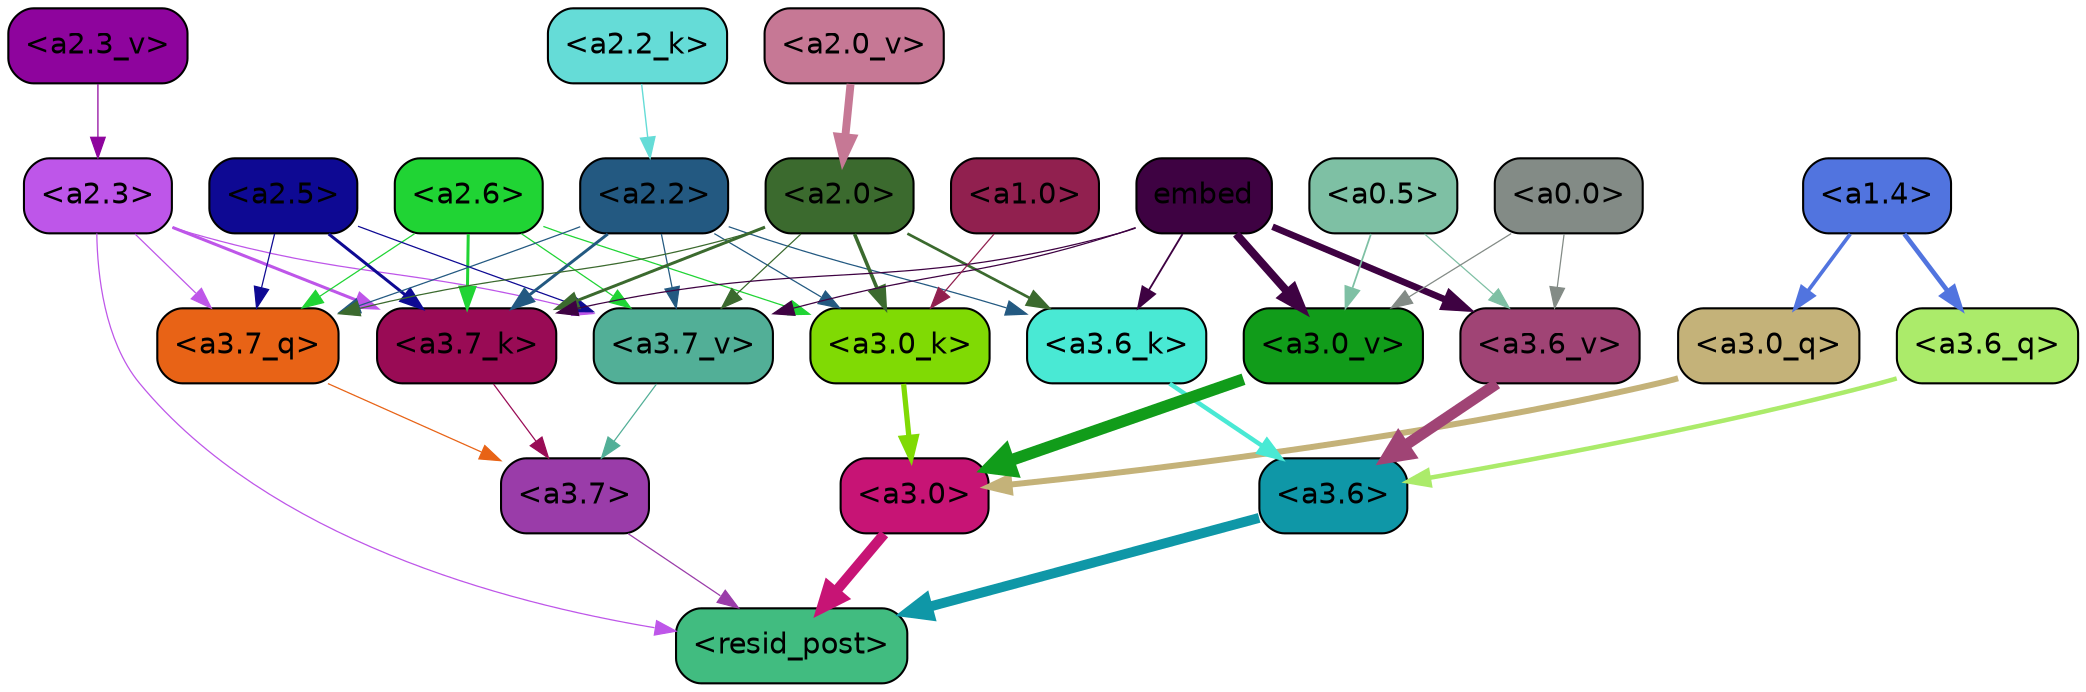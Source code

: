 strict digraph "" {
	graph [bgcolor=transparent,
		layout=dot,
		overlap=false,
		splines=true
	];
	"<a3.7>"	[color=black,
		fillcolor="#9a3ca9",
		fontname=Helvetica,
		shape=box,
		style="filled, rounded"];
	"<resid_post>"	[color=black,
		fillcolor="#41bc80",
		fontname=Helvetica,
		shape=box,
		style="filled, rounded"];
	"<a3.7>" -> "<resid_post>"	[color="#9a3ca9",
		penwidth=0.6];
	"<a3.6>"	[color=black,
		fillcolor="#0f97a7",
		fontname=Helvetica,
		shape=box,
		style="filled, rounded"];
	"<a3.6>" -> "<resid_post>"	[color="#0f97a7",
		penwidth=4.746312499046326];
	"<a3.0>"	[color=black,
		fillcolor="#c71475",
		fontname=Helvetica,
		shape=box,
		style="filled, rounded"];
	"<a3.0>" -> "<resid_post>"	[color="#c71475",
		penwidth=4.896343111991882];
	"<a2.3>"	[color=black,
		fillcolor="#be56e9",
		fontname=Helvetica,
		shape=box,
		style="filled, rounded"];
	"<a2.3>" -> "<resid_post>"	[color="#be56e9",
		penwidth=0.6];
	"<a3.7_q>"	[color=black,
		fillcolor="#e86316",
		fontname=Helvetica,
		shape=box,
		style="filled, rounded"];
	"<a2.3>" -> "<a3.7_q>"	[color="#be56e9",
		penwidth=0.6];
	"<a3.7_k>"	[color=black,
		fillcolor="#990b55",
		fontname=Helvetica,
		shape=box,
		style="filled, rounded"];
	"<a2.3>" -> "<a3.7_k>"	[color="#be56e9",
		penwidth=1.467104621231556];
	"<a3.7_v>"	[color=black,
		fillcolor="#52af97",
		fontname=Helvetica,
		shape=box,
		style="filled, rounded"];
	"<a2.3>" -> "<a3.7_v>"	[color="#be56e9",
		penwidth=0.6];
	"<a3.7_q>" -> "<a3.7>"	[color="#e86316",
		penwidth=0.6];
	"<a3.6_q>"	[color=black,
		fillcolor="#abeb6a",
		fontname=Helvetica,
		shape=box,
		style="filled, rounded"];
	"<a3.6_q>" -> "<a3.6>"	[color="#abeb6a",
		penwidth=2.160832464694977];
	"<a3.0_q>"	[color=black,
		fillcolor="#c4b279",
		fontname=Helvetica,
		shape=box,
		style="filled, rounded"];
	"<a3.0_q>" -> "<a3.0>"	[color="#c4b279",
		penwidth=2.870753765106201];
	"<a3.7_k>" -> "<a3.7>"	[color="#990b55",
		penwidth=0.6];
	"<a3.6_k>"	[color=black,
		fillcolor="#49e9d4",
		fontname=Helvetica,
		shape=box,
		style="filled, rounded"];
	"<a3.6_k>" -> "<a3.6>"	[color="#49e9d4",
		penwidth=2.13908451795578];
	"<a3.0_k>"	[color=black,
		fillcolor="#80da04",
		fontname=Helvetica,
		shape=box,
		style="filled, rounded"];
	"<a3.0_k>" -> "<a3.0>"	[color="#80da04",
		penwidth=2.520303964614868];
	"<a3.7_v>" -> "<a3.7>"	[color="#52af97",
		penwidth=0.6];
	"<a3.6_v>"	[color=black,
		fillcolor="#a04475",
		fontname=Helvetica,
		shape=box,
		style="filled, rounded"];
	"<a3.6_v>" -> "<a3.6>"	[color="#a04475",
		penwidth=5.297133803367615];
	"<a3.0_v>"	[color=black,
		fillcolor="#119c1a",
		fontname=Helvetica,
		shape=box,
		style="filled, rounded"];
	"<a3.0_v>" -> "<a3.0>"	[color="#119c1a",
		penwidth=5.680712580680847];
	"<a2.6>"	[color=black,
		fillcolor="#20d434",
		fontname=Helvetica,
		shape=box,
		style="filled, rounded"];
	"<a2.6>" -> "<a3.7_q>"	[color="#20d434",
		penwidth=0.6];
	"<a2.6>" -> "<a3.7_k>"	[color="#20d434",
		penwidth=1.4453159049153328];
	"<a2.6>" -> "<a3.0_k>"	[color="#20d434",
		penwidth=0.6];
	"<a2.6>" -> "<a3.7_v>"	[color="#20d434",
		penwidth=0.6];
	"<a2.5>"	[color=black,
		fillcolor="#0e0993",
		fontname=Helvetica,
		shape=box,
		style="filled, rounded"];
	"<a2.5>" -> "<a3.7_q>"	[color="#0e0993",
		penwidth=0.6];
	"<a2.5>" -> "<a3.7_k>"	[color="#0e0993",
		penwidth=1.4526091292500496];
	"<a2.5>" -> "<a3.7_v>"	[color="#0e0993",
		penwidth=0.6];
	"<a2.2>"	[color=black,
		fillcolor="#235981",
		fontname=Helvetica,
		shape=box,
		style="filled, rounded"];
	"<a2.2>" -> "<a3.7_q>"	[color="#235981",
		penwidth=0.6];
	"<a2.2>" -> "<a3.7_k>"	[color="#235981",
		penwidth=1.4310357049107552];
	"<a2.2>" -> "<a3.6_k>"	[color="#235981",
		penwidth=0.6];
	"<a2.2>" -> "<a3.0_k>"	[color="#235981",
		penwidth=0.6];
	"<a2.2>" -> "<a3.7_v>"	[color="#235981",
		penwidth=0.6];
	"<a2.0>"	[color=black,
		fillcolor="#3b6a2e",
		fontname=Helvetica,
		shape=box,
		style="filled, rounded"];
	"<a2.0>" -> "<a3.7_q>"	[color="#3b6a2e",
		penwidth=0.6];
	"<a2.0>" -> "<a3.7_k>"	[color="#3b6a2e",
		penwidth=1.4314699843525887];
	"<a2.0>" -> "<a3.6_k>"	[color="#3b6a2e",
		penwidth=1.2950235605239868];
	"<a2.0>" -> "<a3.0_k>"	[color="#3b6a2e",
		penwidth=1.712992787361145];
	"<a2.0>" -> "<a3.7_v>"	[color="#3b6a2e",
		penwidth=0.6];
	"<a1.4>"	[color=black,
		fillcolor="#5174df",
		fontname=Helvetica,
		shape=box,
		style="filled, rounded"];
	"<a1.4>" -> "<a3.6_q>"	[color="#5174df",
		penwidth=2.242796540260315];
	"<a1.4>" -> "<a3.0_q>"	[color="#5174df",
		penwidth=1.7808996737003326];
	embed	[color=black,
		fillcolor="#3e0242",
		fontname=Helvetica,
		shape=box,
		style="filled, rounded"];
	embed -> "<a3.7_k>"	[color="#3e0242",
		penwidth=0.6];
	embed -> "<a3.6_k>"	[color="#3e0242",
		penwidth=0.891706109046936];
	embed -> "<a3.7_v>"	[color="#3e0242",
		penwidth=0.6];
	embed -> "<a3.6_v>"	[color="#3e0242",
		penwidth=3.1766927242279053];
	embed -> "<a3.0_v>"	[color="#3e0242",
		penwidth=3.9005755856633186];
	"<a1.0>"	[color=black,
		fillcolor="#91204f",
		fontname=Helvetica,
		shape=box,
		style="filled, rounded"];
	"<a1.0>" -> "<a3.0_k>"	[color="#91204f",
		penwidth=0.6];
	"<a0.5>"	[color=black,
		fillcolor="#7ec0a4",
		fontname=Helvetica,
		shape=box,
		style="filled, rounded"];
	"<a0.5>" -> "<a3.6_v>"	[color="#7ec0a4",
		penwidth=0.6];
	"<a0.5>" -> "<a3.0_v>"	[color="#7ec0a4",
		penwidth=0.8493617177009583];
	"<a0.0>"	[color=black,
		fillcolor="#838b86",
		fontname=Helvetica,
		shape=box,
		style="filled, rounded"];
	"<a0.0>" -> "<a3.6_v>"	[color="#838b86",
		penwidth=0.6];
	"<a0.0>" -> "<a3.0_v>"	[color="#838b86",
		penwidth=0.6];
	"<a2.2_k>"	[color=black,
		fillcolor="#65dcd7",
		fontname=Helvetica,
		shape=box,
		style="filled, rounded"];
	"<a2.2_k>" -> "<a2.2>"	[color="#65dcd7",
		penwidth=0.6690489649772644];
	"<a2.3_v>"	[color=black,
		fillcolor="#8e049d",
		fontname=Helvetica,
		shape=box,
		style="filled, rounded"];
	"<a2.3_v>" -> "<a2.3>"	[color="#8e049d",
		penwidth=0.6];
	"<a2.0_v>"	[color=black,
		fillcolor="#c67895",
		fontname=Helvetica,
		shape=box,
		style="filled, rounded"];
	"<a2.0_v>" -> "<a2.0>"	[color="#c67895",
		penwidth=3.8170836865901947];
}
